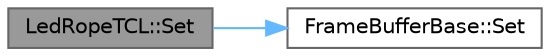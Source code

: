 digraph "LedRopeTCL::Set"
{
 // LATEX_PDF_SIZE
  bgcolor="transparent";
  edge [fontname=Helvetica,fontsize=10,labelfontname=Helvetica,labelfontsize=10];
  node [fontname=Helvetica,fontsize=10,shape=box,height=0.2,width=0.4];
  rankdir="LR";
  Node1 [id="Node000001",label="LedRopeTCL::Set",height=0.2,width=0.4,color="gray40", fillcolor="grey60", style="filled", fontcolor="black",tooltip=" "];
  Node1 -> Node2 [id="edge1_Node000001_Node000002",color="steelblue1",style="solid",tooltip=" "];
  Node2 [id="Node000002",label="FrameBufferBase::Set",height=0.2,width=0.4,color="grey40", fillcolor="white", style="filled",URL="$dd/dc5/class_frame_buffer_base.html#a769adf60e8f0341e8ca84de7839dc0f5",tooltip=" "];
}
